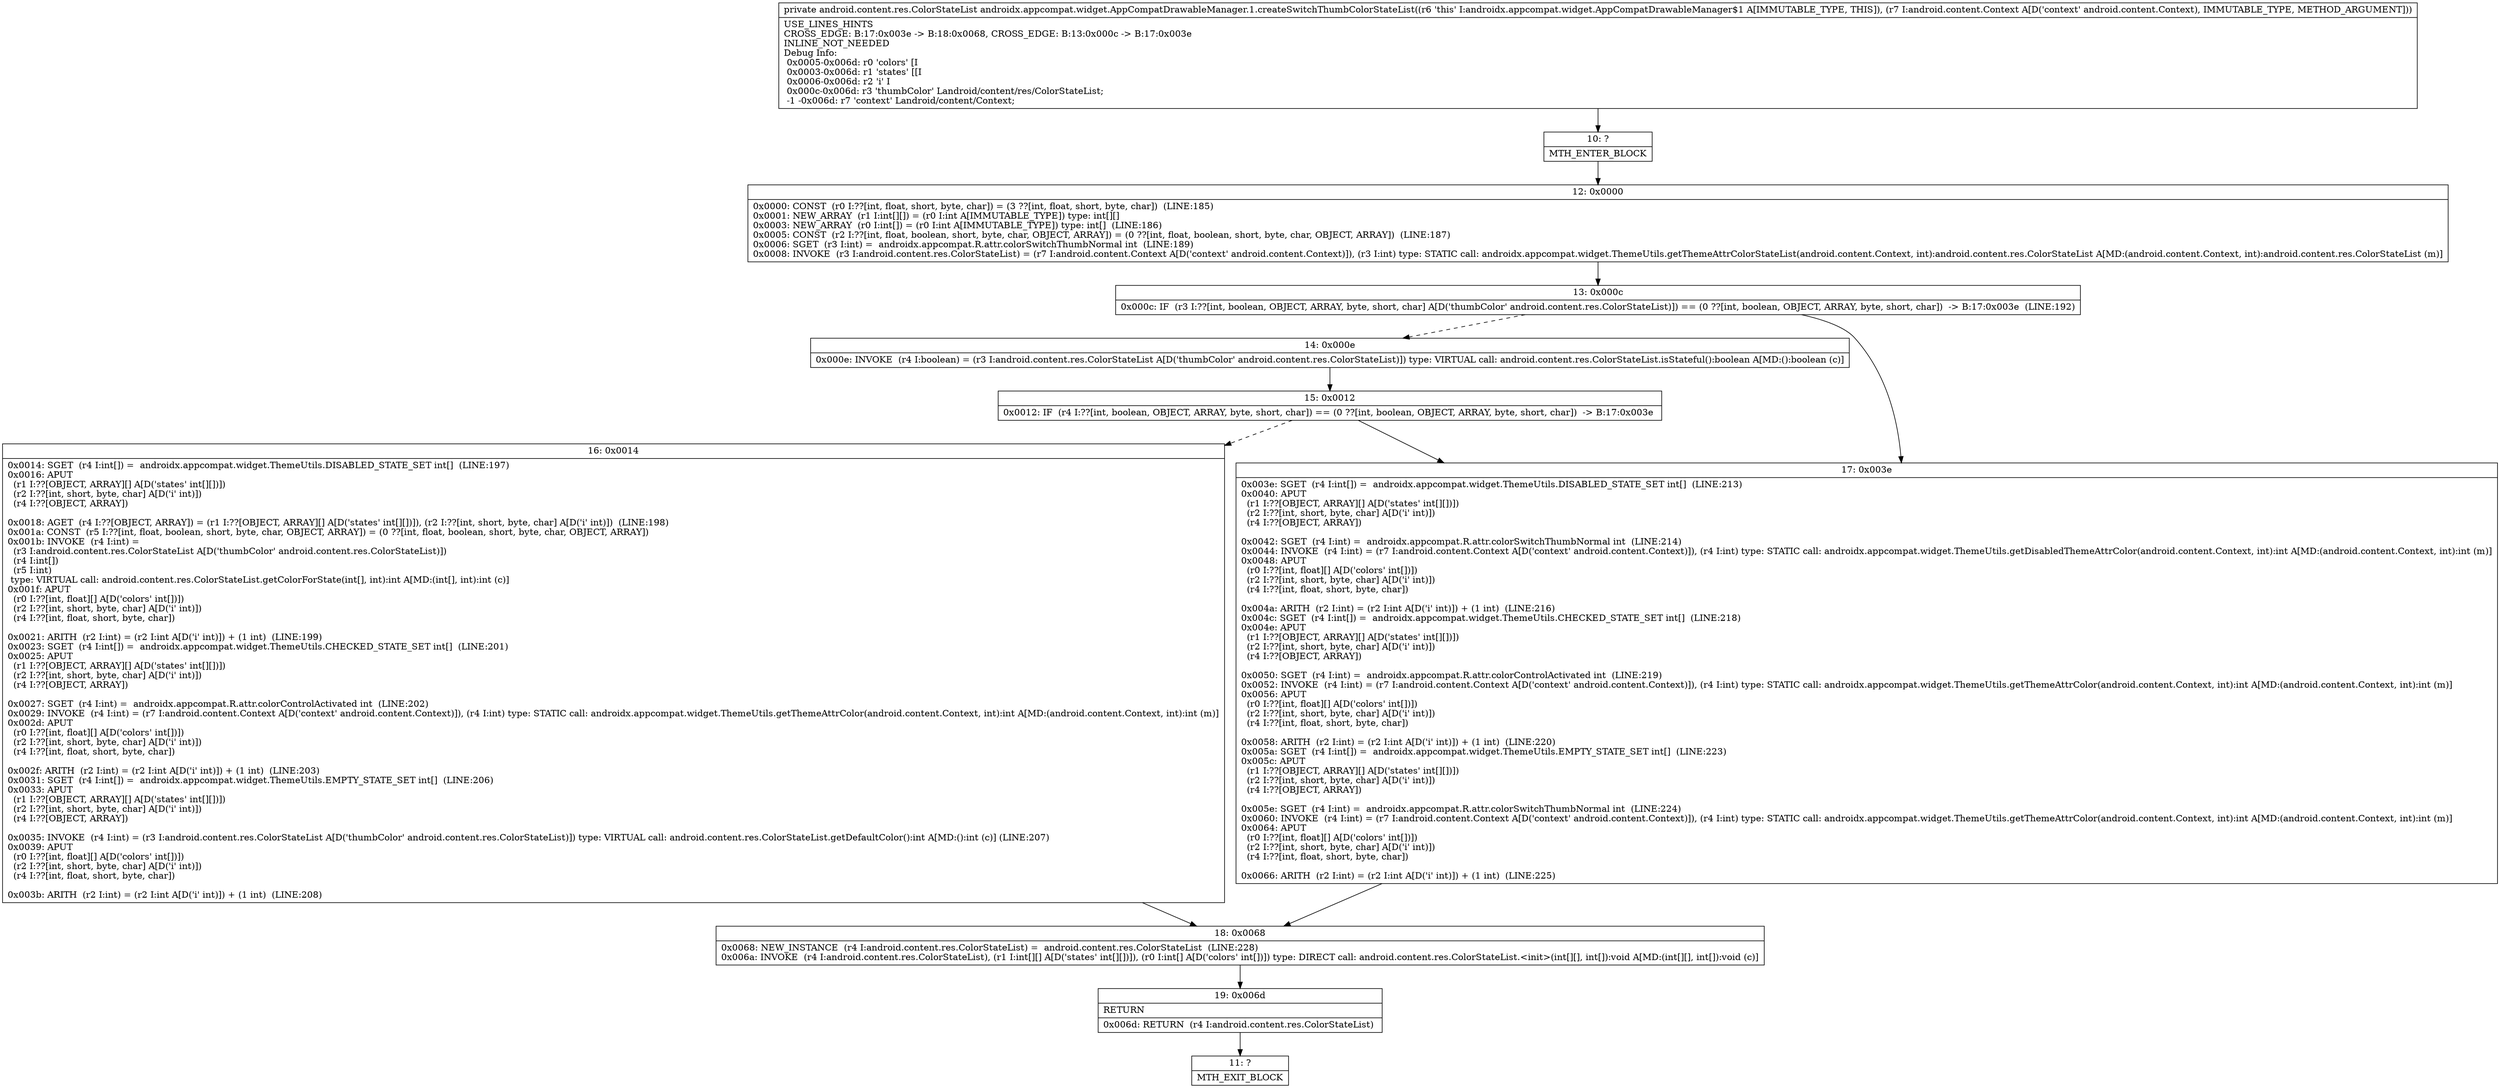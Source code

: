 digraph "CFG forandroidx.appcompat.widget.AppCompatDrawableManager.1.createSwitchThumbColorStateList(Landroid\/content\/Context;)Landroid\/content\/res\/ColorStateList;" {
Node_10 [shape=record,label="{10\:\ ?|MTH_ENTER_BLOCK\l}"];
Node_12 [shape=record,label="{12\:\ 0x0000|0x0000: CONST  (r0 I:??[int, float, short, byte, char]) = (3 ??[int, float, short, byte, char])  (LINE:185)\l0x0001: NEW_ARRAY  (r1 I:int[][]) = (r0 I:int A[IMMUTABLE_TYPE]) type: int[][] \l0x0003: NEW_ARRAY  (r0 I:int[]) = (r0 I:int A[IMMUTABLE_TYPE]) type: int[]  (LINE:186)\l0x0005: CONST  (r2 I:??[int, float, boolean, short, byte, char, OBJECT, ARRAY]) = (0 ??[int, float, boolean, short, byte, char, OBJECT, ARRAY])  (LINE:187)\l0x0006: SGET  (r3 I:int) =  androidx.appcompat.R.attr.colorSwitchThumbNormal int  (LINE:189)\l0x0008: INVOKE  (r3 I:android.content.res.ColorStateList) = (r7 I:android.content.Context A[D('context' android.content.Context)]), (r3 I:int) type: STATIC call: androidx.appcompat.widget.ThemeUtils.getThemeAttrColorStateList(android.content.Context, int):android.content.res.ColorStateList A[MD:(android.content.Context, int):android.content.res.ColorStateList (m)]\l}"];
Node_13 [shape=record,label="{13\:\ 0x000c|0x000c: IF  (r3 I:??[int, boolean, OBJECT, ARRAY, byte, short, char] A[D('thumbColor' android.content.res.ColorStateList)]) == (0 ??[int, boolean, OBJECT, ARRAY, byte, short, char])  \-\> B:17:0x003e  (LINE:192)\l}"];
Node_14 [shape=record,label="{14\:\ 0x000e|0x000e: INVOKE  (r4 I:boolean) = (r3 I:android.content.res.ColorStateList A[D('thumbColor' android.content.res.ColorStateList)]) type: VIRTUAL call: android.content.res.ColorStateList.isStateful():boolean A[MD:():boolean (c)]\l}"];
Node_15 [shape=record,label="{15\:\ 0x0012|0x0012: IF  (r4 I:??[int, boolean, OBJECT, ARRAY, byte, short, char]) == (0 ??[int, boolean, OBJECT, ARRAY, byte, short, char])  \-\> B:17:0x003e \l}"];
Node_16 [shape=record,label="{16\:\ 0x0014|0x0014: SGET  (r4 I:int[]) =  androidx.appcompat.widget.ThemeUtils.DISABLED_STATE_SET int[]  (LINE:197)\l0x0016: APUT  \l  (r1 I:??[OBJECT, ARRAY][] A[D('states' int[][])])\l  (r2 I:??[int, short, byte, char] A[D('i' int)])\l  (r4 I:??[OBJECT, ARRAY])\l \l0x0018: AGET  (r4 I:??[OBJECT, ARRAY]) = (r1 I:??[OBJECT, ARRAY][] A[D('states' int[][])]), (r2 I:??[int, short, byte, char] A[D('i' int)])  (LINE:198)\l0x001a: CONST  (r5 I:??[int, float, boolean, short, byte, char, OBJECT, ARRAY]) = (0 ??[int, float, boolean, short, byte, char, OBJECT, ARRAY]) \l0x001b: INVOKE  (r4 I:int) = \l  (r3 I:android.content.res.ColorStateList A[D('thumbColor' android.content.res.ColorStateList)])\l  (r4 I:int[])\l  (r5 I:int)\l type: VIRTUAL call: android.content.res.ColorStateList.getColorForState(int[], int):int A[MD:(int[], int):int (c)]\l0x001f: APUT  \l  (r0 I:??[int, float][] A[D('colors' int[])])\l  (r2 I:??[int, short, byte, char] A[D('i' int)])\l  (r4 I:??[int, float, short, byte, char])\l \l0x0021: ARITH  (r2 I:int) = (r2 I:int A[D('i' int)]) + (1 int)  (LINE:199)\l0x0023: SGET  (r4 I:int[]) =  androidx.appcompat.widget.ThemeUtils.CHECKED_STATE_SET int[]  (LINE:201)\l0x0025: APUT  \l  (r1 I:??[OBJECT, ARRAY][] A[D('states' int[][])])\l  (r2 I:??[int, short, byte, char] A[D('i' int)])\l  (r4 I:??[OBJECT, ARRAY])\l \l0x0027: SGET  (r4 I:int) =  androidx.appcompat.R.attr.colorControlActivated int  (LINE:202)\l0x0029: INVOKE  (r4 I:int) = (r7 I:android.content.Context A[D('context' android.content.Context)]), (r4 I:int) type: STATIC call: androidx.appcompat.widget.ThemeUtils.getThemeAttrColor(android.content.Context, int):int A[MD:(android.content.Context, int):int (m)]\l0x002d: APUT  \l  (r0 I:??[int, float][] A[D('colors' int[])])\l  (r2 I:??[int, short, byte, char] A[D('i' int)])\l  (r4 I:??[int, float, short, byte, char])\l \l0x002f: ARITH  (r2 I:int) = (r2 I:int A[D('i' int)]) + (1 int)  (LINE:203)\l0x0031: SGET  (r4 I:int[]) =  androidx.appcompat.widget.ThemeUtils.EMPTY_STATE_SET int[]  (LINE:206)\l0x0033: APUT  \l  (r1 I:??[OBJECT, ARRAY][] A[D('states' int[][])])\l  (r2 I:??[int, short, byte, char] A[D('i' int)])\l  (r4 I:??[OBJECT, ARRAY])\l \l0x0035: INVOKE  (r4 I:int) = (r3 I:android.content.res.ColorStateList A[D('thumbColor' android.content.res.ColorStateList)]) type: VIRTUAL call: android.content.res.ColorStateList.getDefaultColor():int A[MD:():int (c)] (LINE:207)\l0x0039: APUT  \l  (r0 I:??[int, float][] A[D('colors' int[])])\l  (r2 I:??[int, short, byte, char] A[D('i' int)])\l  (r4 I:??[int, float, short, byte, char])\l \l0x003b: ARITH  (r2 I:int) = (r2 I:int A[D('i' int)]) + (1 int)  (LINE:208)\l}"];
Node_18 [shape=record,label="{18\:\ 0x0068|0x0068: NEW_INSTANCE  (r4 I:android.content.res.ColorStateList) =  android.content.res.ColorStateList  (LINE:228)\l0x006a: INVOKE  (r4 I:android.content.res.ColorStateList), (r1 I:int[][] A[D('states' int[][])]), (r0 I:int[] A[D('colors' int[])]) type: DIRECT call: android.content.res.ColorStateList.\<init\>(int[][], int[]):void A[MD:(int[][], int[]):void (c)]\l}"];
Node_19 [shape=record,label="{19\:\ 0x006d|RETURN\l|0x006d: RETURN  (r4 I:android.content.res.ColorStateList) \l}"];
Node_11 [shape=record,label="{11\:\ ?|MTH_EXIT_BLOCK\l}"];
Node_17 [shape=record,label="{17\:\ 0x003e|0x003e: SGET  (r4 I:int[]) =  androidx.appcompat.widget.ThemeUtils.DISABLED_STATE_SET int[]  (LINE:213)\l0x0040: APUT  \l  (r1 I:??[OBJECT, ARRAY][] A[D('states' int[][])])\l  (r2 I:??[int, short, byte, char] A[D('i' int)])\l  (r4 I:??[OBJECT, ARRAY])\l \l0x0042: SGET  (r4 I:int) =  androidx.appcompat.R.attr.colorSwitchThumbNormal int  (LINE:214)\l0x0044: INVOKE  (r4 I:int) = (r7 I:android.content.Context A[D('context' android.content.Context)]), (r4 I:int) type: STATIC call: androidx.appcompat.widget.ThemeUtils.getDisabledThemeAttrColor(android.content.Context, int):int A[MD:(android.content.Context, int):int (m)]\l0x0048: APUT  \l  (r0 I:??[int, float][] A[D('colors' int[])])\l  (r2 I:??[int, short, byte, char] A[D('i' int)])\l  (r4 I:??[int, float, short, byte, char])\l \l0x004a: ARITH  (r2 I:int) = (r2 I:int A[D('i' int)]) + (1 int)  (LINE:216)\l0x004c: SGET  (r4 I:int[]) =  androidx.appcompat.widget.ThemeUtils.CHECKED_STATE_SET int[]  (LINE:218)\l0x004e: APUT  \l  (r1 I:??[OBJECT, ARRAY][] A[D('states' int[][])])\l  (r2 I:??[int, short, byte, char] A[D('i' int)])\l  (r4 I:??[OBJECT, ARRAY])\l \l0x0050: SGET  (r4 I:int) =  androidx.appcompat.R.attr.colorControlActivated int  (LINE:219)\l0x0052: INVOKE  (r4 I:int) = (r7 I:android.content.Context A[D('context' android.content.Context)]), (r4 I:int) type: STATIC call: androidx.appcompat.widget.ThemeUtils.getThemeAttrColor(android.content.Context, int):int A[MD:(android.content.Context, int):int (m)]\l0x0056: APUT  \l  (r0 I:??[int, float][] A[D('colors' int[])])\l  (r2 I:??[int, short, byte, char] A[D('i' int)])\l  (r4 I:??[int, float, short, byte, char])\l \l0x0058: ARITH  (r2 I:int) = (r2 I:int A[D('i' int)]) + (1 int)  (LINE:220)\l0x005a: SGET  (r4 I:int[]) =  androidx.appcompat.widget.ThemeUtils.EMPTY_STATE_SET int[]  (LINE:223)\l0x005c: APUT  \l  (r1 I:??[OBJECT, ARRAY][] A[D('states' int[][])])\l  (r2 I:??[int, short, byte, char] A[D('i' int)])\l  (r4 I:??[OBJECT, ARRAY])\l \l0x005e: SGET  (r4 I:int) =  androidx.appcompat.R.attr.colorSwitchThumbNormal int  (LINE:224)\l0x0060: INVOKE  (r4 I:int) = (r7 I:android.content.Context A[D('context' android.content.Context)]), (r4 I:int) type: STATIC call: androidx.appcompat.widget.ThemeUtils.getThemeAttrColor(android.content.Context, int):int A[MD:(android.content.Context, int):int (m)]\l0x0064: APUT  \l  (r0 I:??[int, float][] A[D('colors' int[])])\l  (r2 I:??[int, short, byte, char] A[D('i' int)])\l  (r4 I:??[int, float, short, byte, char])\l \l0x0066: ARITH  (r2 I:int) = (r2 I:int A[D('i' int)]) + (1 int)  (LINE:225)\l}"];
MethodNode[shape=record,label="{private android.content.res.ColorStateList androidx.appcompat.widget.AppCompatDrawableManager.1.createSwitchThumbColorStateList((r6 'this' I:androidx.appcompat.widget.AppCompatDrawableManager$1 A[IMMUTABLE_TYPE, THIS]), (r7 I:android.content.Context A[D('context' android.content.Context), IMMUTABLE_TYPE, METHOD_ARGUMENT]))  | USE_LINES_HINTS\lCROSS_EDGE: B:17:0x003e \-\> B:18:0x0068, CROSS_EDGE: B:13:0x000c \-\> B:17:0x003e\lINLINE_NOT_NEEDED\lDebug Info:\l  0x0005\-0x006d: r0 'colors' [I\l  0x0003\-0x006d: r1 'states' [[I\l  0x0006\-0x006d: r2 'i' I\l  0x000c\-0x006d: r3 'thumbColor' Landroid\/content\/res\/ColorStateList;\l  \-1 \-0x006d: r7 'context' Landroid\/content\/Context;\l}"];
MethodNode -> Node_10;Node_10 -> Node_12;
Node_12 -> Node_13;
Node_13 -> Node_14[style=dashed];
Node_13 -> Node_17;
Node_14 -> Node_15;
Node_15 -> Node_16[style=dashed];
Node_15 -> Node_17;
Node_16 -> Node_18;
Node_18 -> Node_19;
Node_19 -> Node_11;
Node_17 -> Node_18;
}


